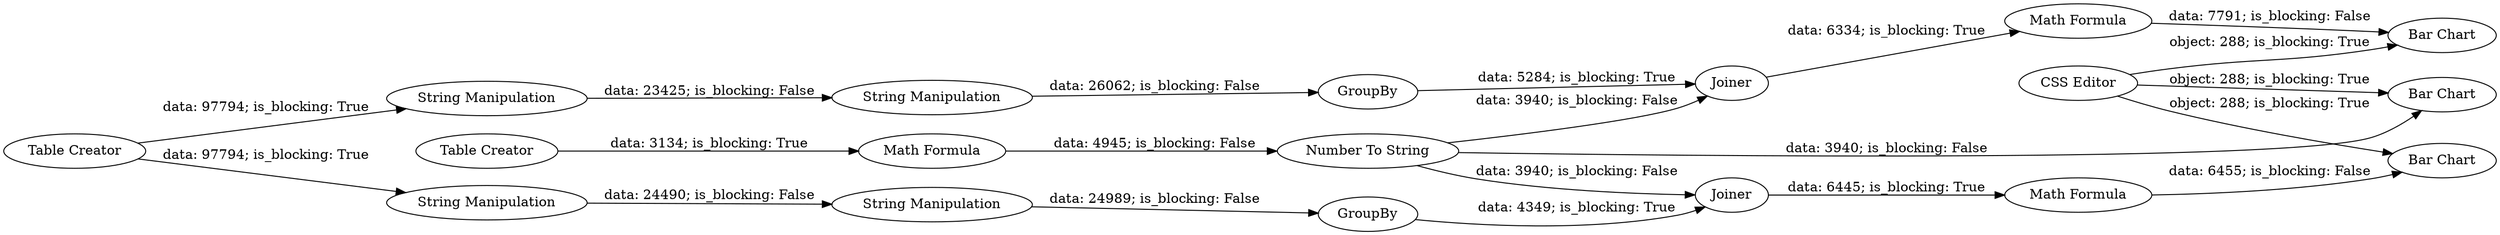 digraph {
	"7027055732950741767_19" [label=Joiner]
	"7027055732950741767_37" [label="Bar Chart"]
	"7027055732950741767_29" [label=Joiner]
	"7866339630330334248_22" [label="Number To String"]
	"7027055732950741767_1" [label="Table Creator"]
	"7324049095745722492_30" [label="String Manipulation"]
	"7866339630330334248_21" [label="Math Formula"]
	"7027055732950741767_31" [label="Math Formula"]
	"7027055732950741767_20" [label="Bar Chart"]
	"7027055732950741767_33" [label="CSS Editor"]
	"-8469732345137205309_13" [label="String Manipulation"]
	"7027055732950741767_25" [label="Bar Chart"]
	"7027055732950741767_32" [label="Math Formula"]
	"7324049095745722492_28" [label=GroupBy]
	"7866339630330334248_17" [label="Table Creator"]
	"-8469732345137205309_15" [label="String Manipulation"]
	"-8469732345137205309_12" [label=GroupBy]
	"7324049095745722492_24" [label="String Manipulation"]
	"7027055732950741767_32" -> "7027055732950741767_25" [label="data: 6455; is_blocking: False"]
	"7027055732950741767_31" -> "7027055732950741767_20" [label="data: 7791; is_blocking: False"]
	"7324049095745722492_30" -> "7324049095745722492_28" [label="data: 24989; is_blocking: False"]
	"-8469732345137205309_12" -> "7027055732950741767_19" [label="data: 5284; is_blocking: True"]
	"7866339630330334248_22" -> "7027055732950741767_19" [label="data: 3940; is_blocking: False"]
	"7866339630330334248_17" -> "7866339630330334248_21" [label="data: 3134; is_blocking: True"]
	"7027055732950741767_33" -> "7027055732950741767_20" [label="object: 288; is_blocking: True"]
	"-8469732345137205309_15" -> "-8469732345137205309_13" [label="data: 23425; is_blocking: False"]
	"7866339630330334248_22" -> "7027055732950741767_29" [label="data: 3940; is_blocking: False"]
	"7027055732950741767_33" -> "7027055732950741767_25" [label="object: 288; is_blocking: True"]
	"7027055732950741767_19" -> "7027055732950741767_31" [label="data: 6334; is_blocking: True"]
	"-8469732345137205309_13" -> "-8469732345137205309_12" [label="data: 26062; is_blocking: False"]
	"7866339630330334248_21" -> "7866339630330334248_22" [label="data: 4945; is_blocking: False"]
	"7324049095745722492_28" -> "7027055732950741767_29" [label="data: 4349; is_blocking: True"]
	"7027055732950741767_1" -> "7324049095745722492_24" [label="data: 97794; is_blocking: True"]
	"7027055732950741767_33" -> "7027055732950741767_37" [label="object: 288; is_blocking: True"]
	"7027055732950741767_1" -> "-8469732345137205309_15" [label="data: 97794; is_blocking: True"]
	"7027055732950741767_29" -> "7027055732950741767_32" [label="data: 6445; is_blocking: True"]
	"7866339630330334248_22" -> "7027055732950741767_37" [label="data: 3940; is_blocking: False"]
	"7324049095745722492_24" -> "7324049095745722492_30" [label="data: 24490; is_blocking: False"]
	rankdir=LR
}
